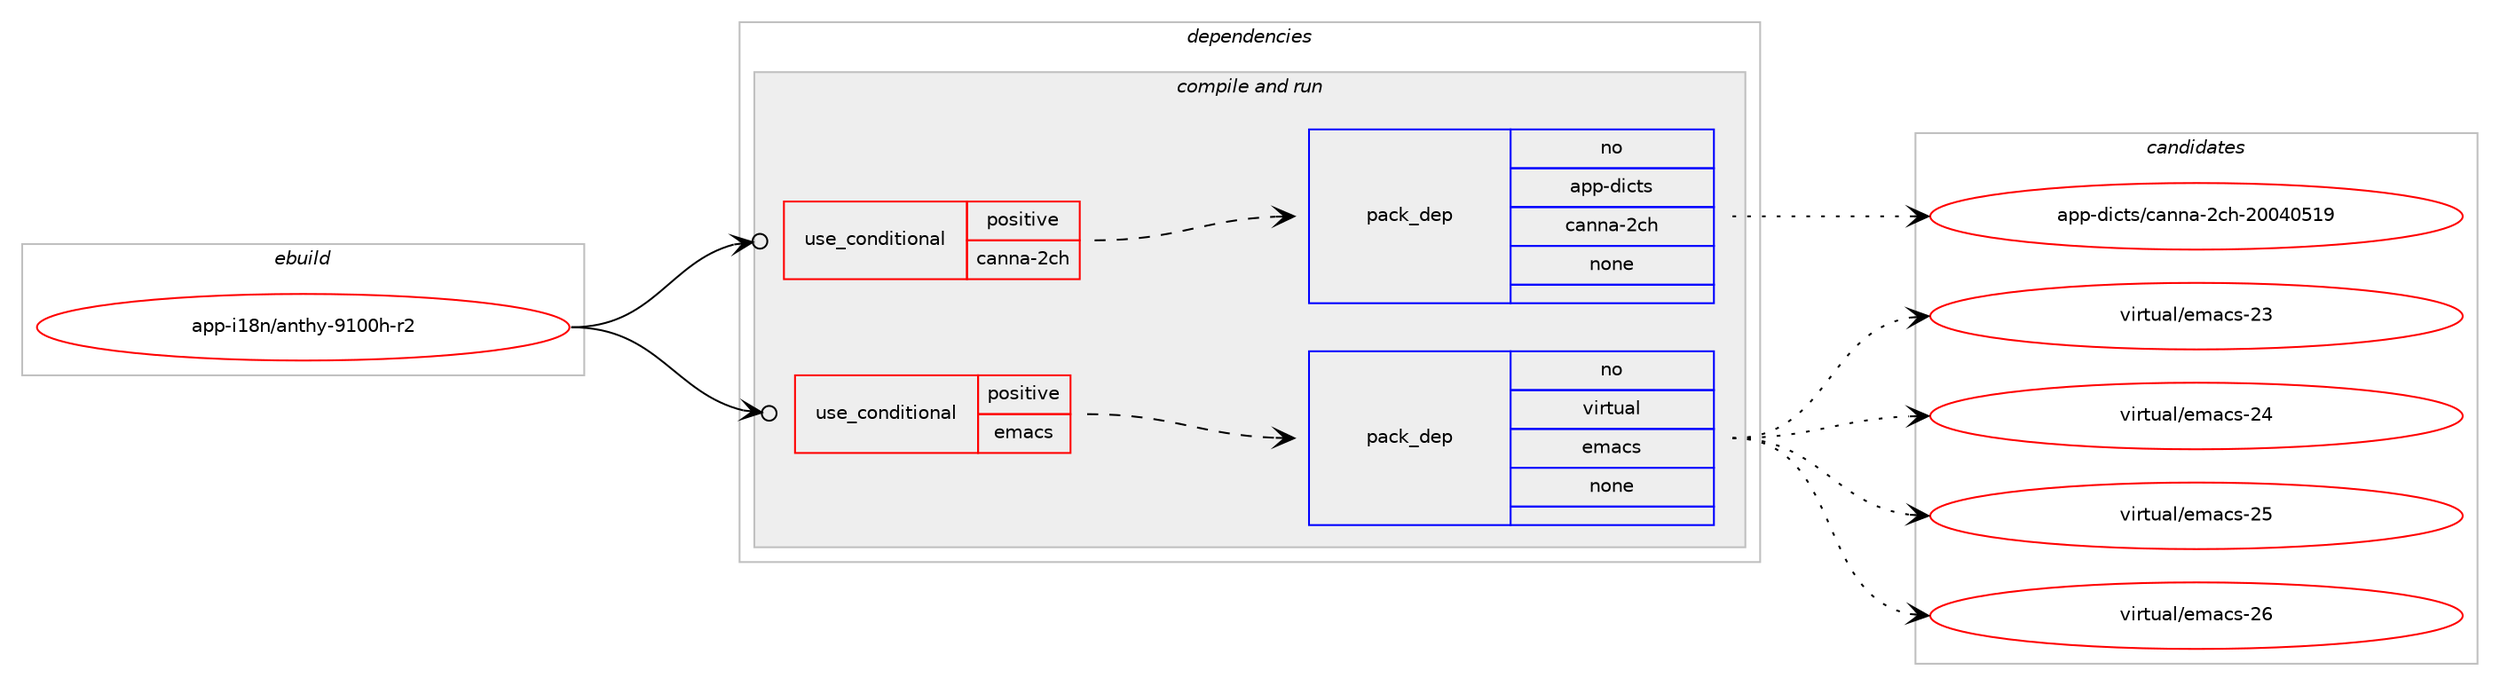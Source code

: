 digraph prolog {

# *************
# Graph options
# *************

newrank=true;
concentrate=true;
compound=true;
graph [rankdir=LR,fontname=Helvetica,fontsize=10,ranksep=1.5];#, ranksep=2.5, nodesep=0.2];
edge  [arrowhead=vee];
node  [fontname=Helvetica,fontsize=10];

# **********
# The ebuild
# **********

subgraph cluster_leftcol {
color=gray;
rank=same;
label=<<i>ebuild</i>>;
id [label="app-i18n/anthy-9100h-r2", color=red, width=4, href="../app-i18n/anthy-9100h-r2.svg"];
}

# ****************
# The dependencies
# ****************

subgraph cluster_midcol {
color=gray;
label=<<i>dependencies</i>>;
subgraph cluster_compile {
fillcolor="#eeeeee";
style=filled;
label=<<i>compile</i>>;
}
subgraph cluster_compileandrun {
fillcolor="#eeeeee";
style=filled;
label=<<i>compile and run</i>>;
subgraph cond352458 {
dependency1294271 [label=<<TABLE BORDER="0" CELLBORDER="1" CELLSPACING="0" CELLPADDING="4"><TR><TD ROWSPAN="3" CELLPADDING="10">use_conditional</TD></TR><TR><TD>positive</TD></TR><TR><TD>canna-2ch</TD></TR></TABLE>>, shape=none, color=red];
subgraph pack921720 {
dependency1294272 [label=<<TABLE BORDER="0" CELLBORDER="1" CELLSPACING="0" CELLPADDING="4" WIDTH="220"><TR><TD ROWSPAN="6" CELLPADDING="30">pack_dep</TD></TR><TR><TD WIDTH="110">no</TD></TR><TR><TD>app-dicts</TD></TR><TR><TD>canna-2ch</TD></TR><TR><TD>none</TD></TR><TR><TD></TD></TR></TABLE>>, shape=none, color=blue];
}
dependency1294271:e -> dependency1294272:w [weight=20,style="dashed",arrowhead="vee"];
}
id:e -> dependency1294271:w [weight=20,style="solid",arrowhead="odotvee"];
subgraph cond352459 {
dependency1294273 [label=<<TABLE BORDER="0" CELLBORDER="1" CELLSPACING="0" CELLPADDING="4"><TR><TD ROWSPAN="3" CELLPADDING="10">use_conditional</TD></TR><TR><TD>positive</TD></TR><TR><TD>emacs</TD></TR></TABLE>>, shape=none, color=red];
subgraph pack921721 {
dependency1294274 [label=<<TABLE BORDER="0" CELLBORDER="1" CELLSPACING="0" CELLPADDING="4" WIDTH="220"><TR><TD ROWSPAN="6" CELLPADDING="30">pack_dep</TD></TR><TR><TD WIDTH="110">no</TD></TR><TR><TD>virtual</TD></TR><TR><TD>emacs</TD></TR><TR><TD>none</TD></TR><TR><TD></TD></TR></TABLE>>, shape=none, color=blue];
}
dependency1294273:e -> dependency1294274:w [weight=20,style="dashed",arrowhead="vee"];
}
id:e -> dependency1294273:w [weight=20,style="solid",arrowhead="odotvee"];
}
subgraph cluster_run {
fillcolor="#eeeeee";
style=filled;
label=<<i>run</i>>;
}
}

# **************
# The candidates
# **************

subgraph cluster_choices {
rank=same;
color=gray;
label=<<i>candidates</i>>;

subgraph choice921720 {
color=black;
nodesep=1;
choice97112112451001059911611547999711011097455099104455048485248534957 [label="app-dicts/canna-2ch-20040519", color=red, width=4,href="../app-dicts/canna-2ch-20040519.svg"];
dependency1294272:e -> choice97112112451001059911611547999711011097455099104455048485248534957:w [style=dotted,weight="100"];
}
subgraph choice921721 {
color=black;
nodesep=1;
choice11810511411611797108471011099799115455051 [label="virtual/emacs-23", color=red, width=4,href="../virtual/emacs-23.svg"];
choice11810511411611797108471011099799115455052 [label="virtual/emacs-24", color=red, width=4,href="../virtual/emacs-24.svg"];
choice11810511411611797108471011099799115455053 [label="virtual/emacs-25", color=red, width=4,href="../virtual/emacs-25.svg"];
choice11810511411611797108471011099799115455054 [label="virtual/emacs-26", color=red, width=4,href="../virtual/emacs-26.svg"];
dependency1294274:e -> choice11810511411611797108471011099799115455051:w [style=dotted,weight="100"];
dependency1294274:e -> choice11810511411611797108471011099799115455052:w [style=dotted,weight="100"];
dependency1294274:e -> choice11810511411611797108471011099799115455053:w [style=dotted,weight="100"];
dependency1294274:e -> choice11810511411611797108471011099799115455054:w [style=dotted,weight="100"];
}
}

}
